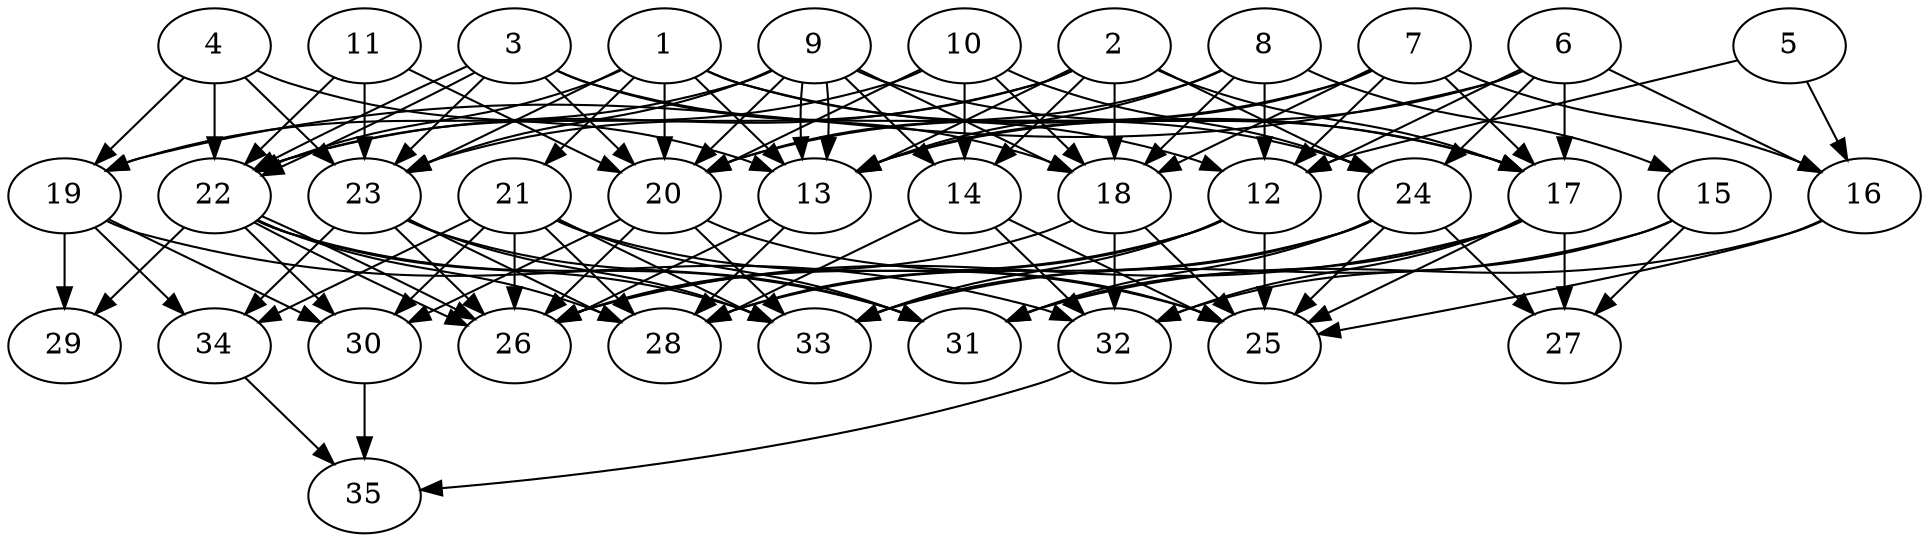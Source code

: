 // DAG automatically generated by daggen at Thu Oct  3 14:05:36 2019
// ./daggen --dot -n 35 --ccr 0.4 --fat 0.7 --regular 0.7 --density 0.7 --mindata 5242880 --maxdata 52428800 
digraph G {
  1 [size="74810880", alpha="0.00", expect_size="29924352"] 
  1 -> 13 [size ="29924352"]
  1 -> 17 [size ="29924352"]
  1 -> 20 [size ="29924352"]
  1 -> 21 [size ="29924352"]
  1 -> 22 [size ="29924352"]
  1 -> 23 [size ="29924352"]
  1 -> 24 [size ="29924352"]
  2 [size="84116480", alpha="0.19", expect_size="33646592"] 
  2 -> 13 [size ="33646592"]
  2 -> 14 [size ="33646592"]
  2 -> 17 [size ="33646592"]
  2 -> 18 [size ="33646592"]
  2 -> 22 [size ="33646592"]
  2 -> 23 [size ="33646592"]
  2 -> 24 [size ="33646592"]
  3 [size="59706880", alpha="0.15", expect_size="23882752"] 
  3 -> 12 [size ="23882752"]
  3 -> 18 [size ="23882752"]
  3 -> 20 [size ="23882752"]
  3 -> 22 [size ="23882752"]
  3 -> 22 [size ="23882752"]
  3 -> 23 [size ="23882752"]
  4 [size="125450240", alpha="0.15", expect_size="50180096"] 
  4 -> 13 [size ="50180096"]
  4 -> 19 [size ="50180096"]
  4 -> 22 [size ="50180096"]
  4 -> 23 [size ="50180096"]
  5 [size="74864640", alpha="0.15", expect_size="29945856"] 
  5 -> 12 [size ="29945856"]
  5 -> 16 [size ="29945856"]
  6 [size="117204480", alpha="0.19", expect_size="46881792"] 
  6 -> 12 [size ="46881792"]
  6 -> 13 [size ="46881792"]
  6 -> 16 [size ="46881792"]
  6 -> 17 [size ="46881792"]
  6 -> 19 [size ="46881792"]
  6 -> 24 [size ="46881792"]
  7 [size="122109440", alpha="0.13", expect_size="48843776"] 
  7 -> 12 [size ="48843776"]
  7 -> 13 [size ="48843776"]
  7 -> 16 [size ="48843776"]
  7 -> 17 [size ="48843776"]
  7 -> 18 [size ="48843776"]
  7 -> 20 [size ="48843776"]
  8 [size="74219520", alpha="0.04", expect_size="29687808"] 
  8 -> 12 [size ="29687808"]
  8 -> 13 [size ="29687808"]
  8 -> 15 [size ="29687808"]
  8 -> 18 [size ="29687808"]
  8 -> 20 [size ="29687808"]
  9 [size="114145280", alpha="0.16", expect_size="45658112"] 
  9 -> 13 [size ="45658112"]
  9 -> 13 [size ="45658112"]
  9 -> 14 [size ="45658112"]
  9 -> 17 [size ="45658112"]
  9 -> 18 [size ="45658112"]
  9 -> 19 [size ="45658112"]
  9 -> 20 [size ="45658112"]
  9 -> 23 [size ="45658112"]
  10 [size="44559360", alpha="0.02", expect_size="17823744"] 
  10 -> 14 [size ="17823744"]
  10 -> 18 [size ="17823744"]
  10 -> 20 [size ="17823744"]
  10 -> 22 [size ="17823744"]
  10 -> 24 [size ="17823744"]
  11 [size="68142080", alpha="0.16", expect_size="27256832"] 
  11 -> 20 [size ="27256832"]
  11 -> 22 [size ="27256832"]
  11 -> 23 [size ="27256832"]
  12 [size="70673920", alpha="0.20", expect_size="28269568"] 
  12 -> 25 [size ="28269568"]
  12 -> 26 [size ="28269568"]
  12 -> 28 [size ="28269568"]
  12 -> 33 [size ="28269568"]
  13 [size="67153920", alpha="0.15", expect_size="26861568"] 
  13 -> 26 [size ="26861568"]
  13 -> 28 [size ="26861568"]
  14 [size="35589120", alpha="0.16", expect_size="14235648"] 
  14 -> 25 [size ="14235648"]
  14 -> 28 [size ="14235648"]
  14 -> 32 [size ="14235648"]
  15 [size="125465600", alpha="0.09", expect_size="50186240"] 
  15 -> 27 [size ="50186240"]
  15 -> 32 [size ="50186240"]
  15 -> 33 [size ="50186240"]
  16 [size="95546880", alpha="0.06", expect_size="38218752"] 
  16 -> 25 [size ="38218752"]
  16 -> 31 [size ="38218752"]
  17 [size="92090880", alpha="0.19", expect_size="36836352"] 
  17 -> 25 [size ="36836352"]
  17 -> 26 [size ="36836352"]
  17 -> 27 [size ="36836352"]
  17 -> 31 [size ="36836352"]
  17 -> 32 [size ="36836352"]
  18 [size="49991680", alpha="0.19", expect_size="19996672"] 
  18 -> 25 [size ="19996672"]
  18 -> 26 [size ="19996672"]
  18 -> 32 [size ="19996672"]
  19 [size="72983040", alpha="0.12", expect_size="29193216"] 
  19 -> 29 [size ="29193216"]
  19 -> 30 [size ="29193216"]
  19 -> 32 [size ="29193216"]
  19 -> 34 [size ="29193216"]
  20 [size="48194560", alpha="0.19", expect_size="19277824"] 
  20 -> 25 [size ="19277824"]
  20 -> 26 [size ="19277824"]
  20 -> 30 [size ="19277824"]
  20 -> 33 [size ="19277824"]
  21 [size="60554240", alpha="0.17", expect_size="24221696"] 
  21 -> 25 [size ="24221696"]
  21 -> 26 [size ="24221696"]
  21 -> 28 [size ="24221696"]
  21 -> 30 [size ="24221696"]
  21 -> 31 [size ="24221696"]
  21 -> 33 [size ="24221696"]
  21 -> 34 [size ="24221696"]
  22 [size="39900160", alpha="0.06", expect_size="15960064"] 
  22 -> 26 [size ="15960064"]
  22 -> 26 [size ="15960064"]
  22 -> 28 [size ="15960064"]
  22 -> 29 [size ="15960064"]
  22 -> 30 [size ="15960064"]
  22 -> 31 [size ="15960064"]
  22 -> 33 [size ="15960064"]
  23 [size="36971520", alpha="0.04", expect_size="14788608"] 
  23 -> 26 [size ="14788608"]
  23 -> 28 [size ="14788608"]
  23 -> 31 [size ="14788608"]
  23 -> 33 [size ="14788608"]
  23 -> 34 [size ="14788608"]
  24 [size="126576640", alpha="0.01", expect_size="50630656"] 
  24 -> 25 [size ="50630656"]
  24 -> 27 [size ="50630656"]
  24 -> 28 [size ="50630656"]
  24 -> 31 [size ="50630656"]
  24 -> 33 [size ="50630656"]
  25 [size="101163520", alpha="0.08", expect_size="40465408"] 
  26 [size="35184640", alpha="0.13", expect_size="14073856"] 
  27 [size="72499200", alpha="0.16", expect_size="28999680"] 
  28 [size="66580480", alpha="0.10", expect_size="26632192"] 
  29 [size="62246400", alpha="0.00", expect_size="24898560"] 
  30 [size="14041600", alpha="0.17", expect_size="5616640"] 
  30 -> 35 [size ="5616640"]
  31 [size="126443520", alpha="0.02", expect_size="50577408"] 
  32 [size="107266560", alpha="0.17", expect_size="42906624"] 
  32 -> 35 [size ="42906624"]
  33 [size="27520000", alpha="0.02", expect_size="11008000"] 
  34 [size="51770880", alpha="0.10", expect_size="20708352"] 
  34 -> 35 [size ="20708352"]
  35 [size="56437760", alpha="0.17", expect_size="22575104"] 
}
